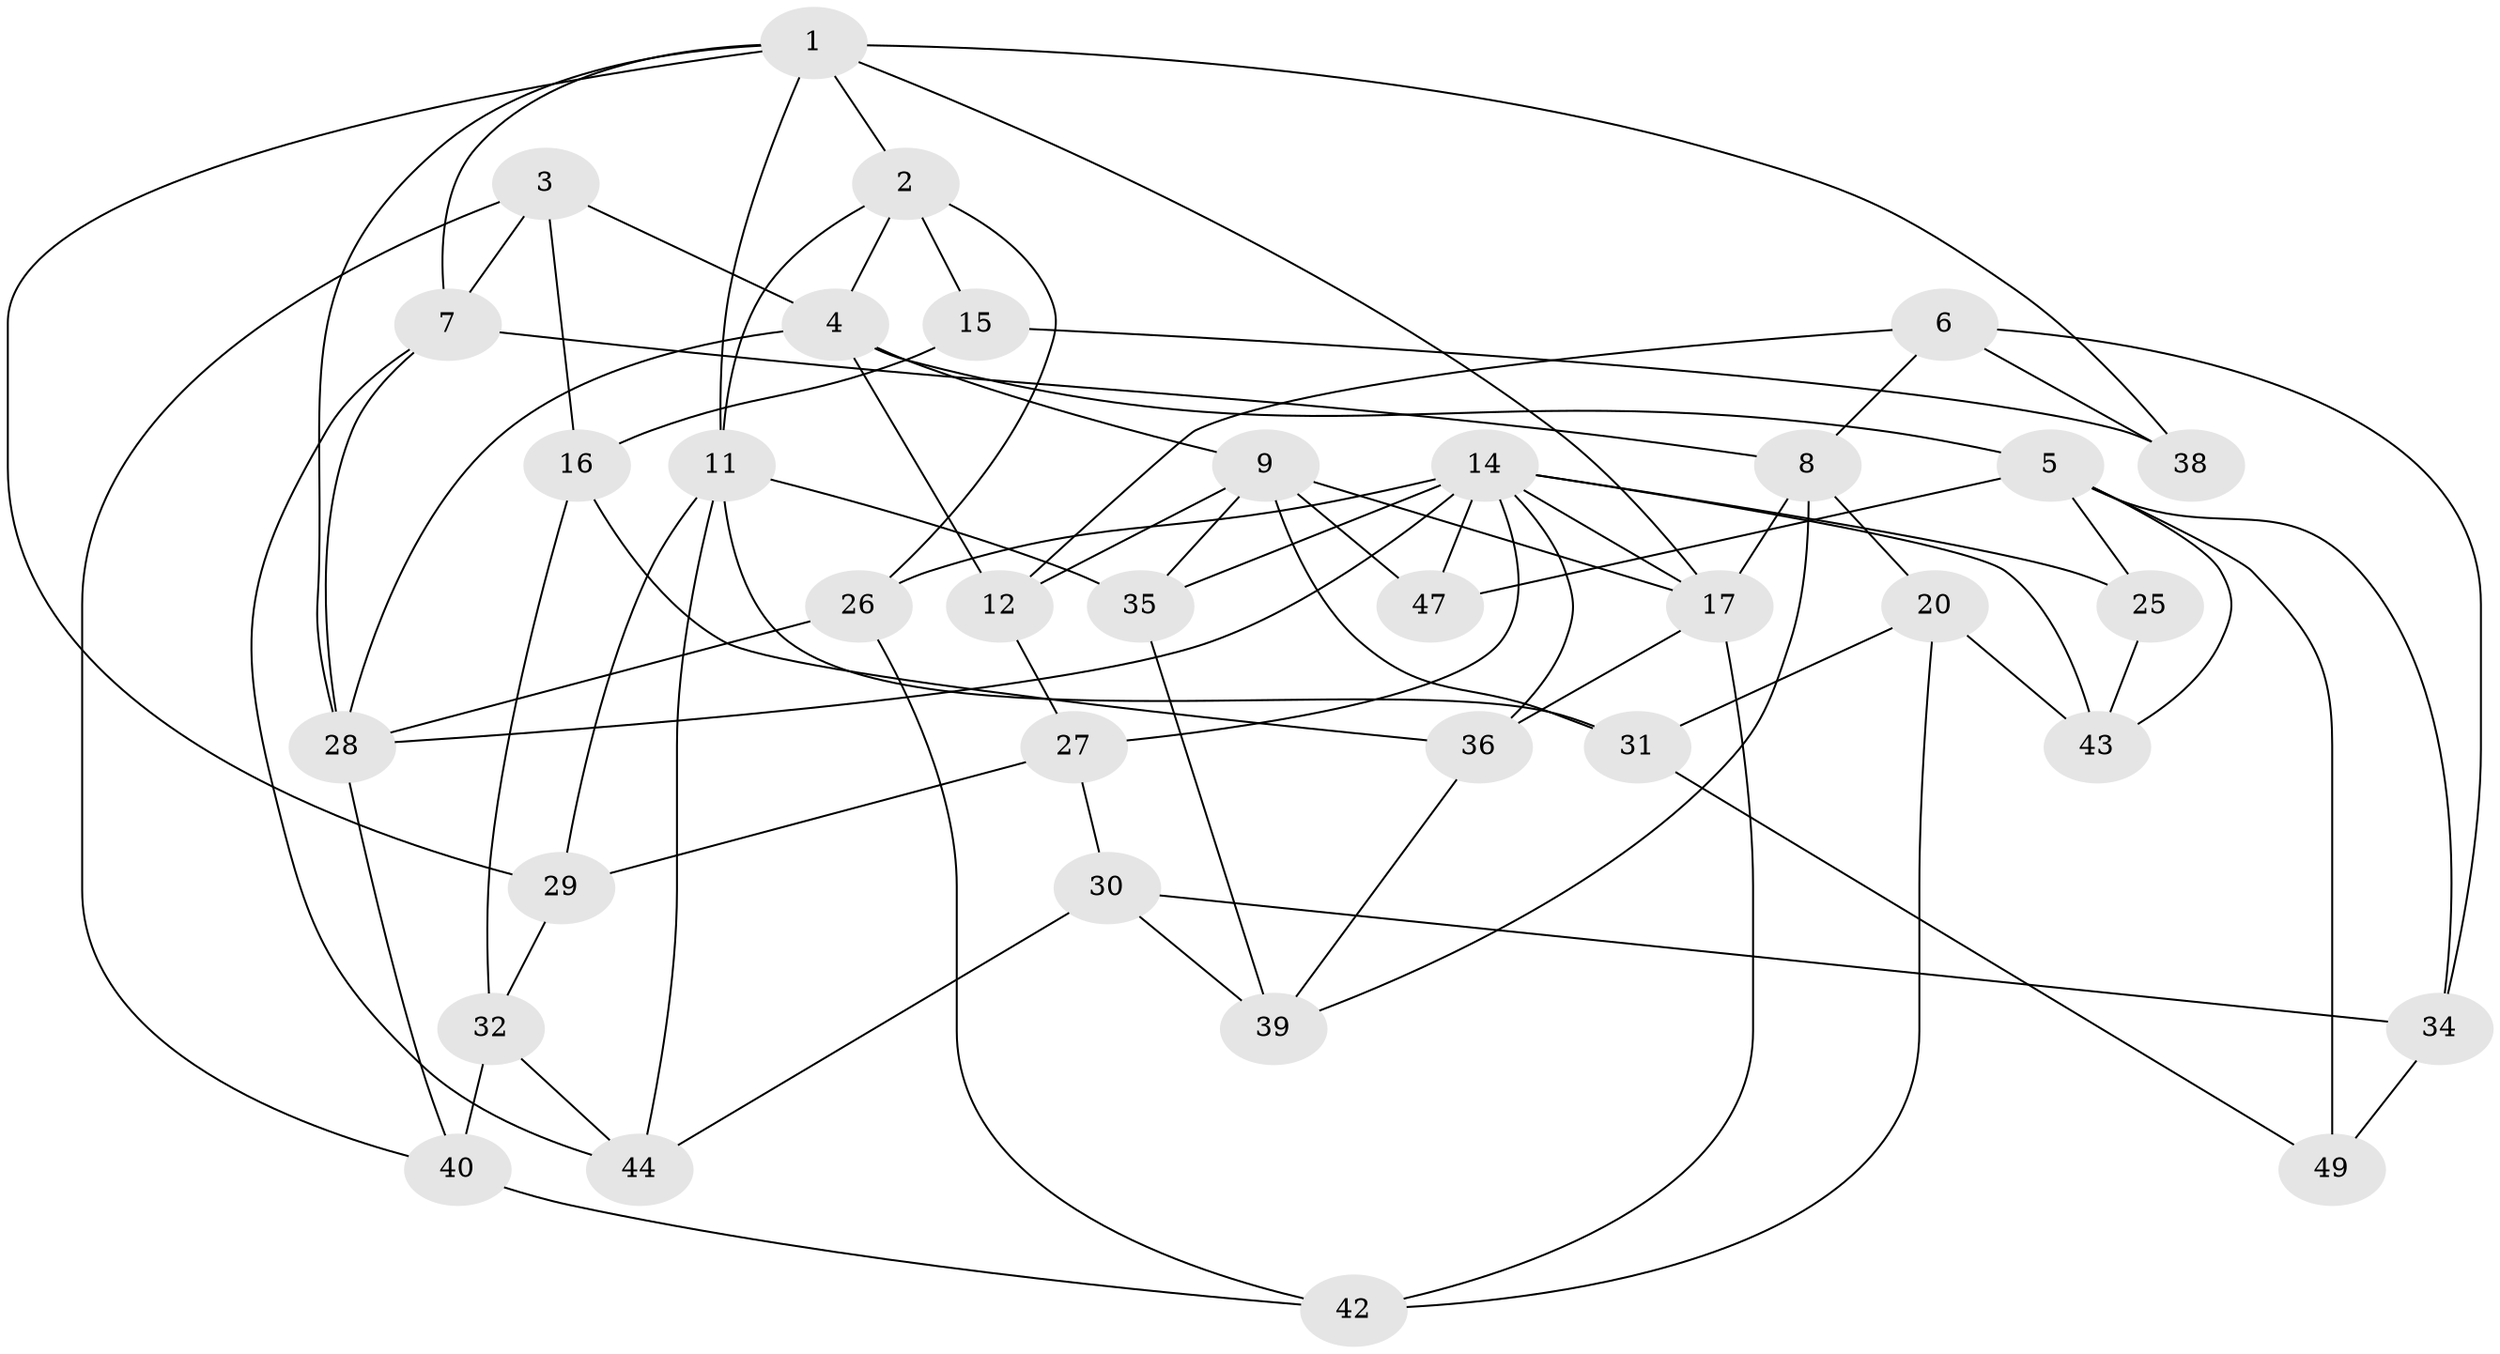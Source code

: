 // original degree distribution, {4: 1.0}
// Generated by graph-tools (version 1.1) at 2025/20/03/04/25 18:20:59]
// undirected, 35 vertices, 79 edges
graph export_dot {
graph [start="1"]
  node [color=gray90,style=filled];
  1 [super="+23"];
  2 [super="+13"];
  3;
  4 [super="+48"];
  5 [super="+37+41"];
  6;
  7 [super="+19"];
  8 [super="+10"];
  9 [super="+33"];
  11 [super="+22"];
  12;
  14 [super="+45+18"];
  15;
  16;
  17 [super="+21"];
  20;
  25;
  26;
  27;
  28 [super="+46"];
  29;
  30;
  31;
  32;
  34;
  35;
  36;
  38;
  39;
  40;
  42;
  43;
  44;
  47;
  49;
  1 -- 38 [weight=2];
  1 -- 29;
  1 -- 11;
  1 -- 2;
  1 -- 17;
  1 -- 7;
  1 -- 28;
  2 -- 15 [weight=2];
  2 -- 26;
  2 -- 4;
  2 -- 11;
  3 -- 40;
  3 -- 16;
  3 -- 7;
  3 -- 4;
  4 -- 28;
  4 -- 5;
  4 -- 9;
  4 -- 12;
  5 -- 49 [weight=2];
  5 -- 25 [weight=2];
  5 -- 43;
  5 -- 34;
  5 -- 47;
  6 -- 38;
  6 -- 34;
  6 -- 12;
  6 -- 8;
  7 -- 8 [weight=2];
  7 -- 28;
  7 -- 44;
  8 -- 39;
  8 -- 17;
  8 -- 20;
  9 -- 31;
  9 -- 35;
  9 -- 17;
  9 -- 12;
  9 -- 47;
  11 -- 44;
  11 -- 31;
  11 -- 35;
  11 -- 29;
  12 -- 27;
  14 -- 27;
  14 -- 26;
  14 -- 35;
  14 -- 28;
  14 -- 47 [weight=2];
  14 -- 17;
  14 -- 36;
  14 -- 25;
  14 -- 43;
  15 -- 38;
  15 -- 16;
  16 -- 36;
  16 -- 32;
  17 -- 36;
  17 -- 42;
  20 -- 43;
  20 -- 42;
  20 -- 31;
  25 -- 43;
  26 -- 42;
  26 -- 28;
  27 -- 29;
  27 -- 30;
  28 -- 40;
  29 -- 32;
  30 -- 39;
  30 -- 34;
  30 -- 44;
  31 -- 49;
  32 -- 40;
  32 -- 44;
  34 -- 49;
  35 -- 39;
  36 -- 39;
  40 -- 42;
}
